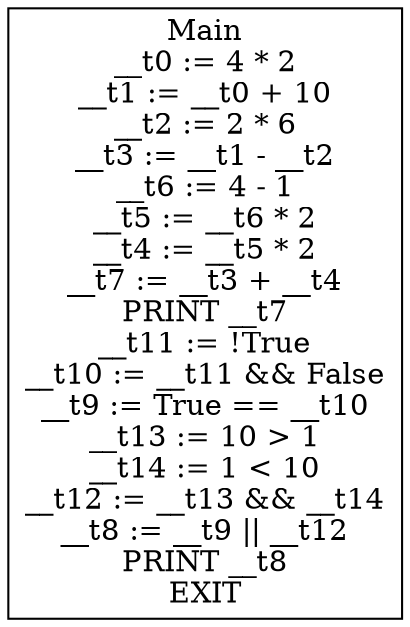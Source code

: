 digraph CFG {
graph [splines=ortho];
node [shape=box];
Main [label="Main\n__t0 := 4 * 2\n__t1 := __t0 + 10\n__t2 := 2 * 6\n__t3 := __t1 - __t2\n__t6 := 4 - 1\n__t5 := __t6 * 2\n__t4 := __t5 * 2\n__t7 := __t3 + __t4\nPRINT __t7\n__t11 := !True\n__t10 := __t11 && False\n__t9 := True == __t10\n__t13 := 10 > 1\n__t14 := 1 < 10\n__t12 := __t13 && __t14\n__t8 := __t9 || __t12\nPRINT __t8\nEXIT\n"];
}
